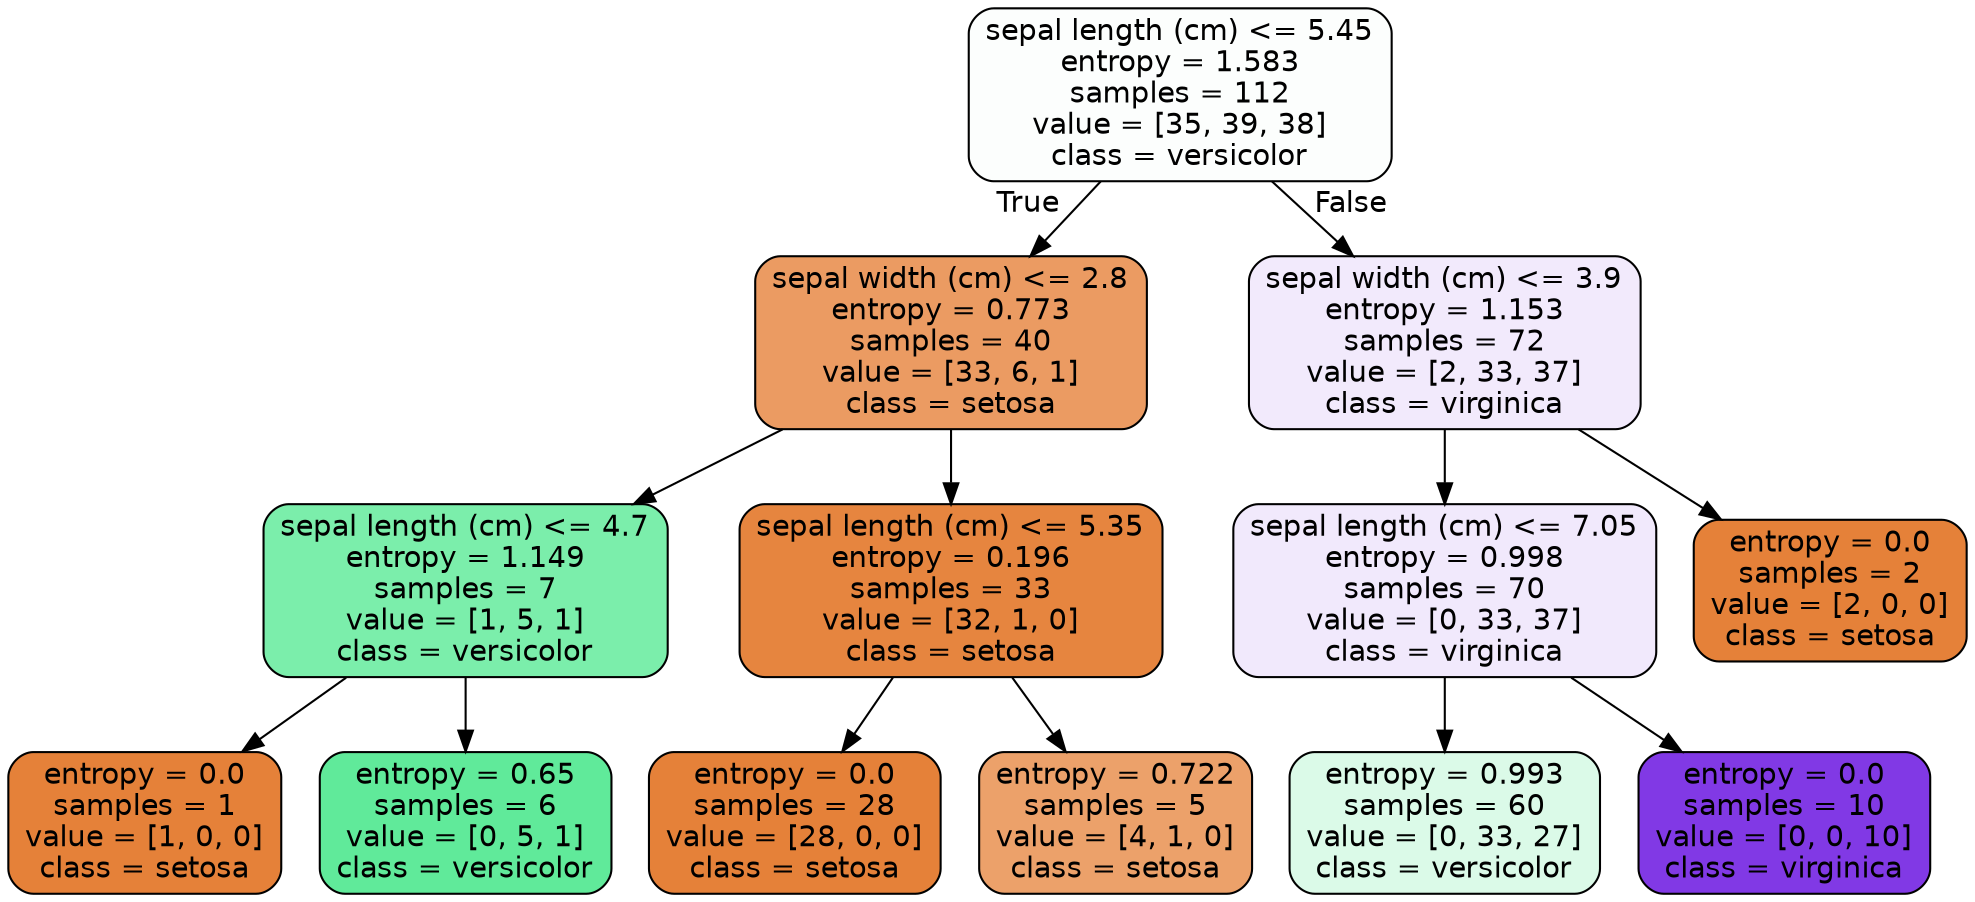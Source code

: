 digraph Tree {
node [shape=box, style="filled, rounded", color="black", fontname=helvetica] ;
edge [fontname=helvetica] ;
0 [label="sepal length (cm) <= 5.45\nentropy = 1.583\nsamples = 112\nvalue = [35, 39, 38]\nclass = versicolor", fillcolor="#39e58103"] ;
1 [label="sepal width (cm) <= 2.8\nentropy = 0.773\nsamples = 40\nvalue = [33, 6, 1]\nclass = setosa", fillcolor="#e58139ca"] ;
0 -> 1 [labeldistance=2.5, labelangle=45, headlabel="True"] ;
2 [label="sepal length (cm) <= 4.7\nentropy = 1.149\nsamples = 7\nvalue = [1, 5, 1]\nclass = versicolor", fillcolor="#39e581aa"] ;
1 -> 2 ;
3 [label="entropy = 0.0\nsamples = 1\nvalue = [1, 0, 0]\nclass = setosa", fillcolor="#e58139ff"] ;
2 -> 3 ;
4 [label="entropy = 0.65\nsamples = 6\nvalue = [0, 5, 1]\nclass = versicolor", fillcolor="#39e581cc"] ;
2 -> 4 ;
5 [label="sepal length (cm) <= 5.35\nentropy = 0.196\nsamples = 33\nvalue = [32, 1, 0]\nclass = setosa", fillcolor="#e58139f7"] ;
1 -> 5 ;
6 [label="entropy = 0.0\nsamples = 28\nvalue = [28, 0, 0]\nclass = setosa", fillcolor="#e58139ff"] ;
5 -> 6 ;
7 [label="entropy = 0.722\nsamples = 5\nvalue = [4, 1, 0]\nclass = setosa", fillcolor="#e58139bf"] ;
5 -> 7 ;
8 [label="sepal width (cm) <= 3.9\nentropy = 1.153\nsamples = 72\nvalue = [2, 33, 37]\nclass = virginica", fillcolor="#8139e51a"] ;
0 -> 8 [labeldistance=2.5, labelangle=-45, headlabel="False"] ;
9 [label="sepal length (cm) <= 7.05\nentropy = 0.998\nsamples = 70\nvalue = [0, 33, 37]\nclass = virginica", fillcolor="#8139e51c"] ;
8 -> 9 ;
10 [label="entropy = 0.993\nsamples = 60\nvalue = [0, 33, 27]\nclass = versicolor", fillcolor="#39e5812e"] ;
9 -> 10 ;
11 [label="entropy = 0.0\nsamples = 10\nvalue = [0, 0, 10]\nclass = virginica", fillcolor="#8139e5ff"] ;
9 -> 11 ;
12 [label="entropy = 0.0\nsamples = 2\nvalue = [2, 0, 0]\nclass = setosa", fillcolor="#e58139ff"] ;
8 -> 12 ;
}